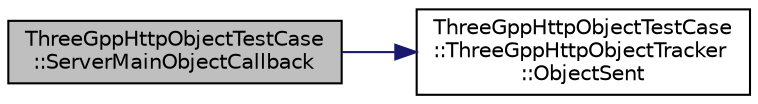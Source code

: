 digraph "ThreeGppHttpObjectTestCase::ServerMainObjectCallback"
{
 // LATEX_PDF_SIZE
  edge [fontname="Helvetica",fontsize="10",labelfontname="Helvetica",labelfontsize="10"];
  node [fontname="Helvetica",fontsize="10",shape=record];
  rankdir="LR";
  Node1 [label="ThreeGppHttpObjectTestCase\l::ServerMainObjectCallback",height=0.2,width=0.4,color="black", fillcolor="grey75", style="filled", fontcolor="black",tooltip="Connected with MainObject trace source of the server."];
  Node1 -> Node2 [color="midnightblue",fontsize="10",style="solid",fontname="Helvetica"];
  Node2 [label="ThreeGppHttpObjectTestCase\l::ThreeGppHttpObjectTracker\l::ObjectSent",height=0.2,width=0.4,color="black", fillcolor="white", style="filled",URL="$class_three_gpp_http_object_test_case_1_1_three_gpp_http_object_tracker.html#a5b56a6714058d30356a947cbf86a1bf4",tooltip="Shall be invoked when a whole object has been transmitted."];
}
